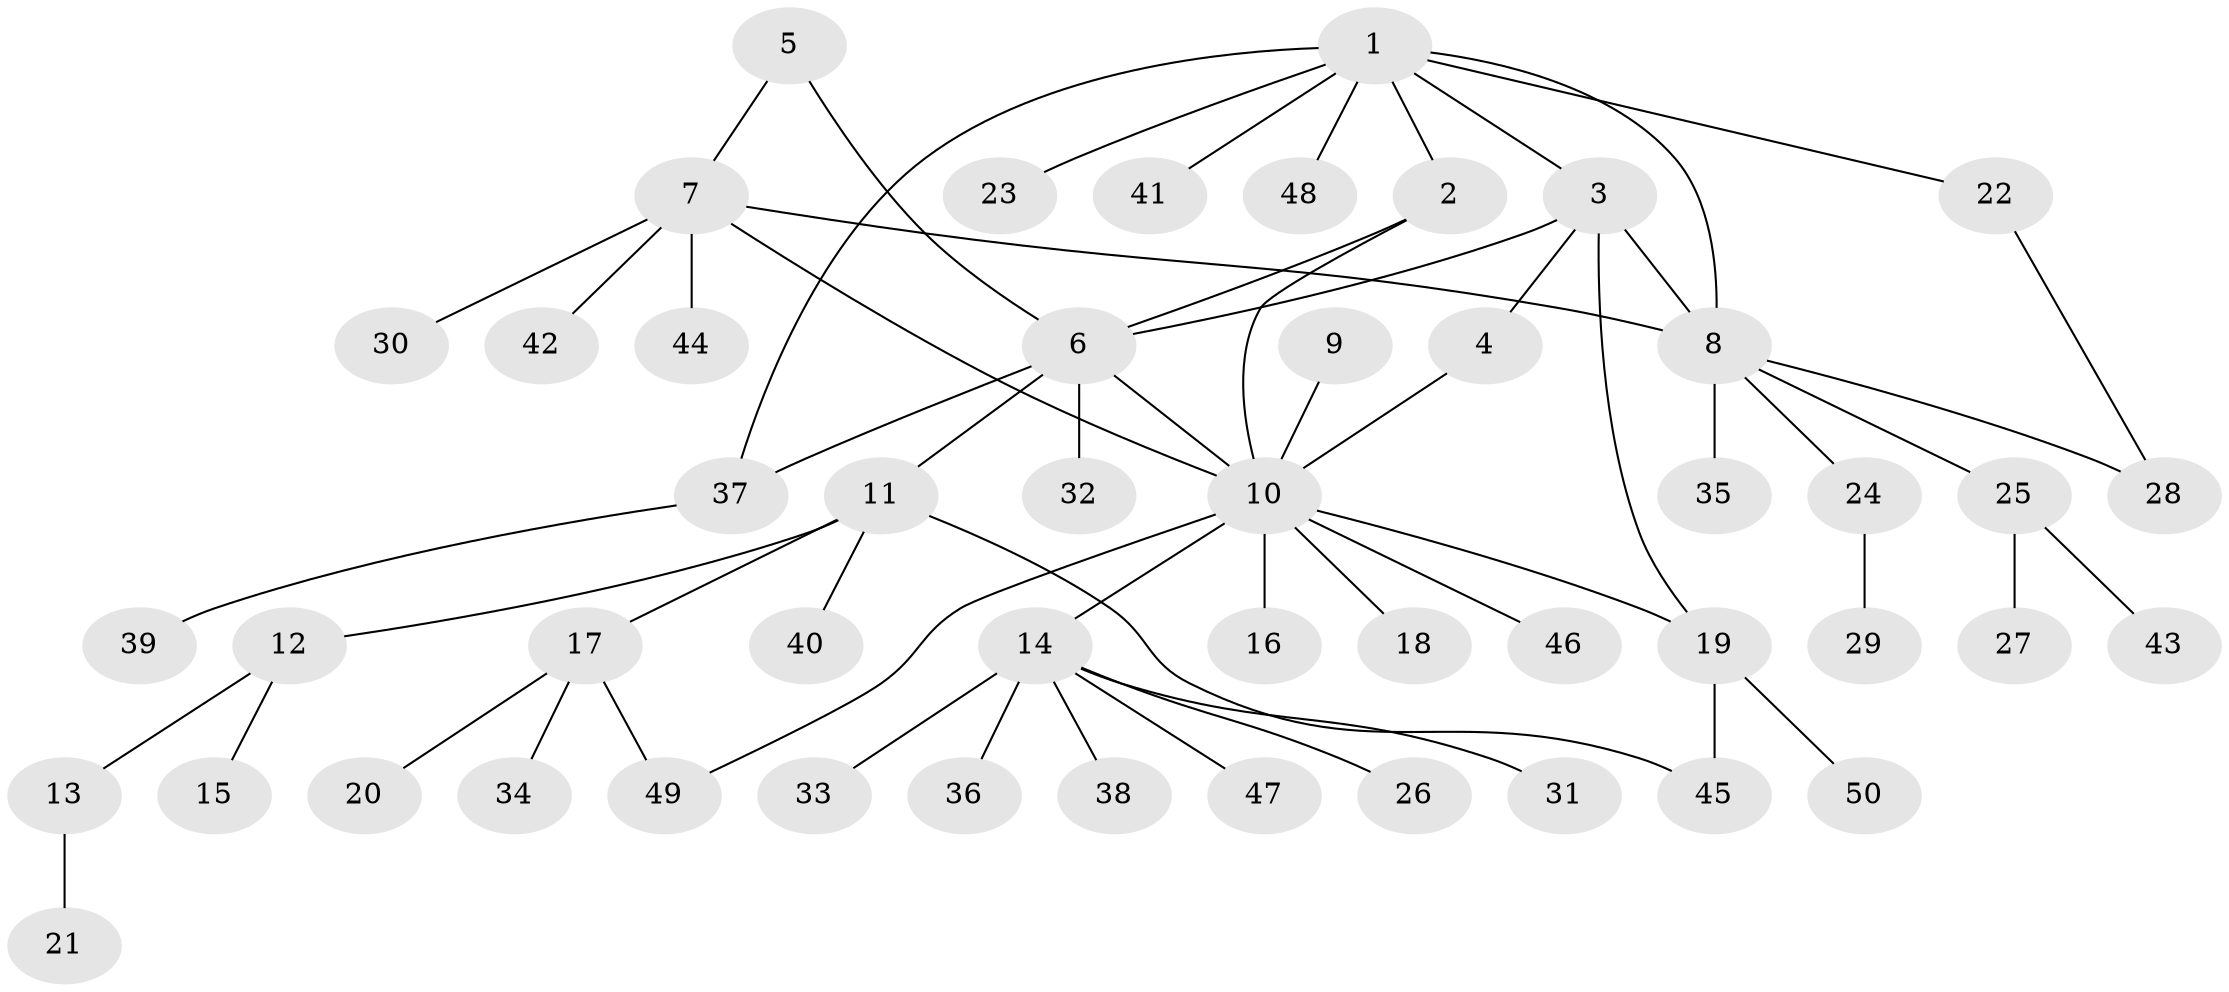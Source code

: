 // Generated by graph-tools (version 1.1) at 2025/11/02/27/25 16:11:30]
// undirected, 50 vertices, 60 edges
graph export_dot {
graph [start="1"]
  node [color=gray90,style=filled];
  1;
  2;
  3;
  4;
  5;
  6;
  7;
  8;
  9;
  10;
  11;
  12;
  13;
  14;
  15;
  16;
  17;
  18;
  19;
  20;
  21;
  22;
  23;
  24;
  25;
  26;
  27;
  28;
  29;
  30;
  31;
  32;
  33;
  34;
  35;
  36;
  37;
  38;
  39;
  40;
  41;
  42;
  43;
  44;
  45;
  46;
  47;
  48;
  49;
  50;
  1 -- 2;
  1 -- 3;
  1 -- 8;
  1 -- 22;
  1 -- 23;
  1 -- 37;
  1 -- 41;
  1 -- 48;
  2 -- 6;
  2 -- 10;
  3 -- 4;
  3 -- 6;
  3 -- 8;
  3 -- 19;
  4 -- 10;
  5 -- 6;
  5 -- 7;
  6 -- 10;
  6 -- 11;
  6 -- 32;
  6 -- 37;
  7 -- 8;
  7 -- 10;
  7 -- 30;
  7 -- 42;
  7 -- 44;
  8 -- 24;
  8 -- 25;
  8 -- 28;
  8 -- 35;
  9 -- 10;
  10 -- 14;
  10 -- 16;
  10 -- 18;
  10 -- 19;
  10 -- 46;
  10 -- 49;
  11 -- 12;
  11 -- 17;
  11 -- 40;
  11 -- 45;
  12 -- 13;
  12 -- 15;
  13 -- 21;
  14 -- 26;
  14 -- 31;
  14 -- 33;
  14 -- 36;
  14 -- 38;
  14 -- 47;
  17 -- 20;
  17 -- 34;
  17 -- 49;
  19 -- 45;
  19 -- 50;
  22 -- 28;
  24 -- 29;
  25 -- 27;
  25 -- 43;
  37 -- 39;
}
